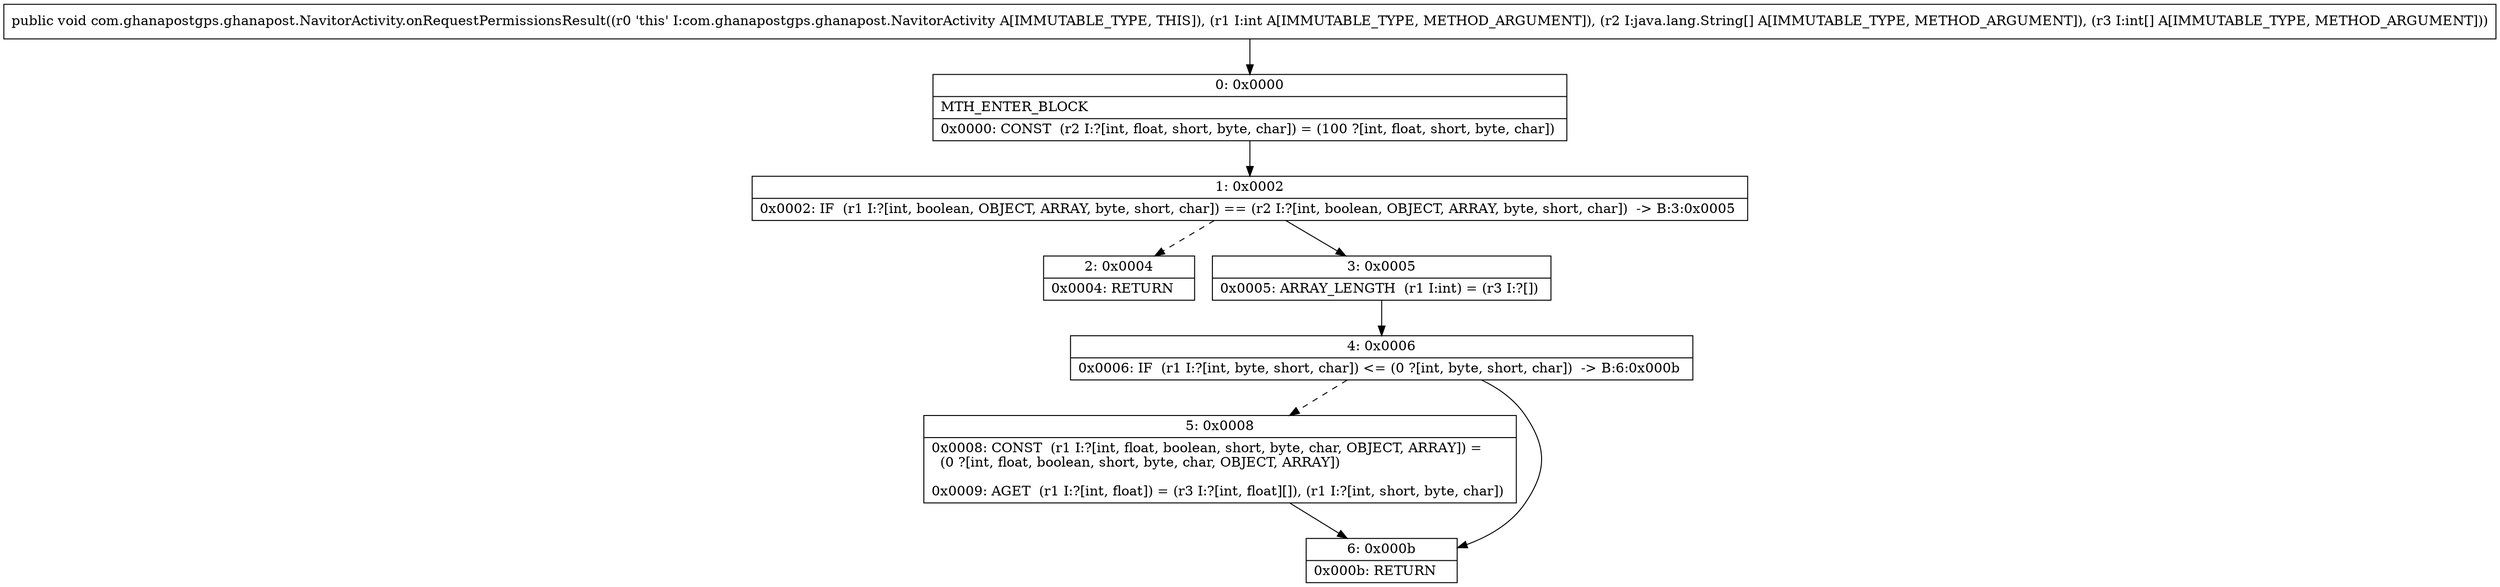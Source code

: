 digraph "CFG forcom.ghanapostgps.ghanapost.NavitorActivity.onRequestPermissionsResult(I[Ljava\/lang\/String;[I)V" {
Node_0 [shape=record,label="{0\:\ 0x0000|MTH_ENTER_BLOCK\l|0x0000: CONST  (r2 I:?[int, float, short, byte, char]) = (100 ?[int, float, short, byte, char]) \l}"];
Node_1 [shape=record,label="{1\:\ 0x0002|0x0002: IF  (r1 I:?[int, boolean, OBJECT, ARRAY, byte, short, char]) == (r2 I:?[int, boolean, OBJECT, ARRAY, byte, short, char])  \-\> B:3:0x0005 \l}"];
Node_2 [shape=record,label="{2\:\ 0x0004|0x0004: RETURN   \l}"];
Node_3 [shape=record,label="{3\:\ 0x0005|0x0005: ARRAY_LENGTH  (r1 I:int) = (r3 I:?[]) \l}"];
Node_4 [shape=record,label="{4\:\ 0x0006|0x0006: IF  (r1 I:?[int, byte, short, char]) \<= (0 ?[int, byte, short, char])  \-\> B:6:0x000b \l}"];
Node_5 [shape=record,label="{5\:\ 0x0008|0x0008: CONST  (r1 I:?[int, float, boolean, short, byte, char, OBJECT, ARRAY]) = \l  (0 ?[int, float, boolean, short, byte, char, OBJECT, ARRAY])\l \l0x0009: AGET  (r1 I:?[int, float]) = (r3 I:?[int, float][]), (r1 I:?[int, short, byte, char]) \l}"];
Node_6 [shape=record,label="{6\:\ 0x000b|0x000b: RETURN   \l}"];
MethodNode[shape=record,label="{public void com.ghanapostgps.ghanapost.NavitorActivity.onRequestPermissionsResult((r0 'this' I:com.ghanapostgps.ghanapost.NavitorActivity A[IMMUTABLE_TYPE, THIS]), (r1 I:int A[IMMUTABLE_TYPE, METHOD_ARGUMENT]), (r2 I:java.lang.String[] A[IMMUTABLE_TYPE, METHOD_ARGUMENT]), (r3 I:int[] A[IMMUTABLE_TYPE, METHOD_ARGUMENT])) }"];
MethodNode -> Node_0;
Node_0 -> Node_1;
Node_1 -> Node_2[style=dashed];
Node_1 -> Node_3;
Node_3 -> Node_4;
Node_4 -> Node_5[style=dashed];
Node_4 -> Node_6;
Node_5 -> Node_6;
}

